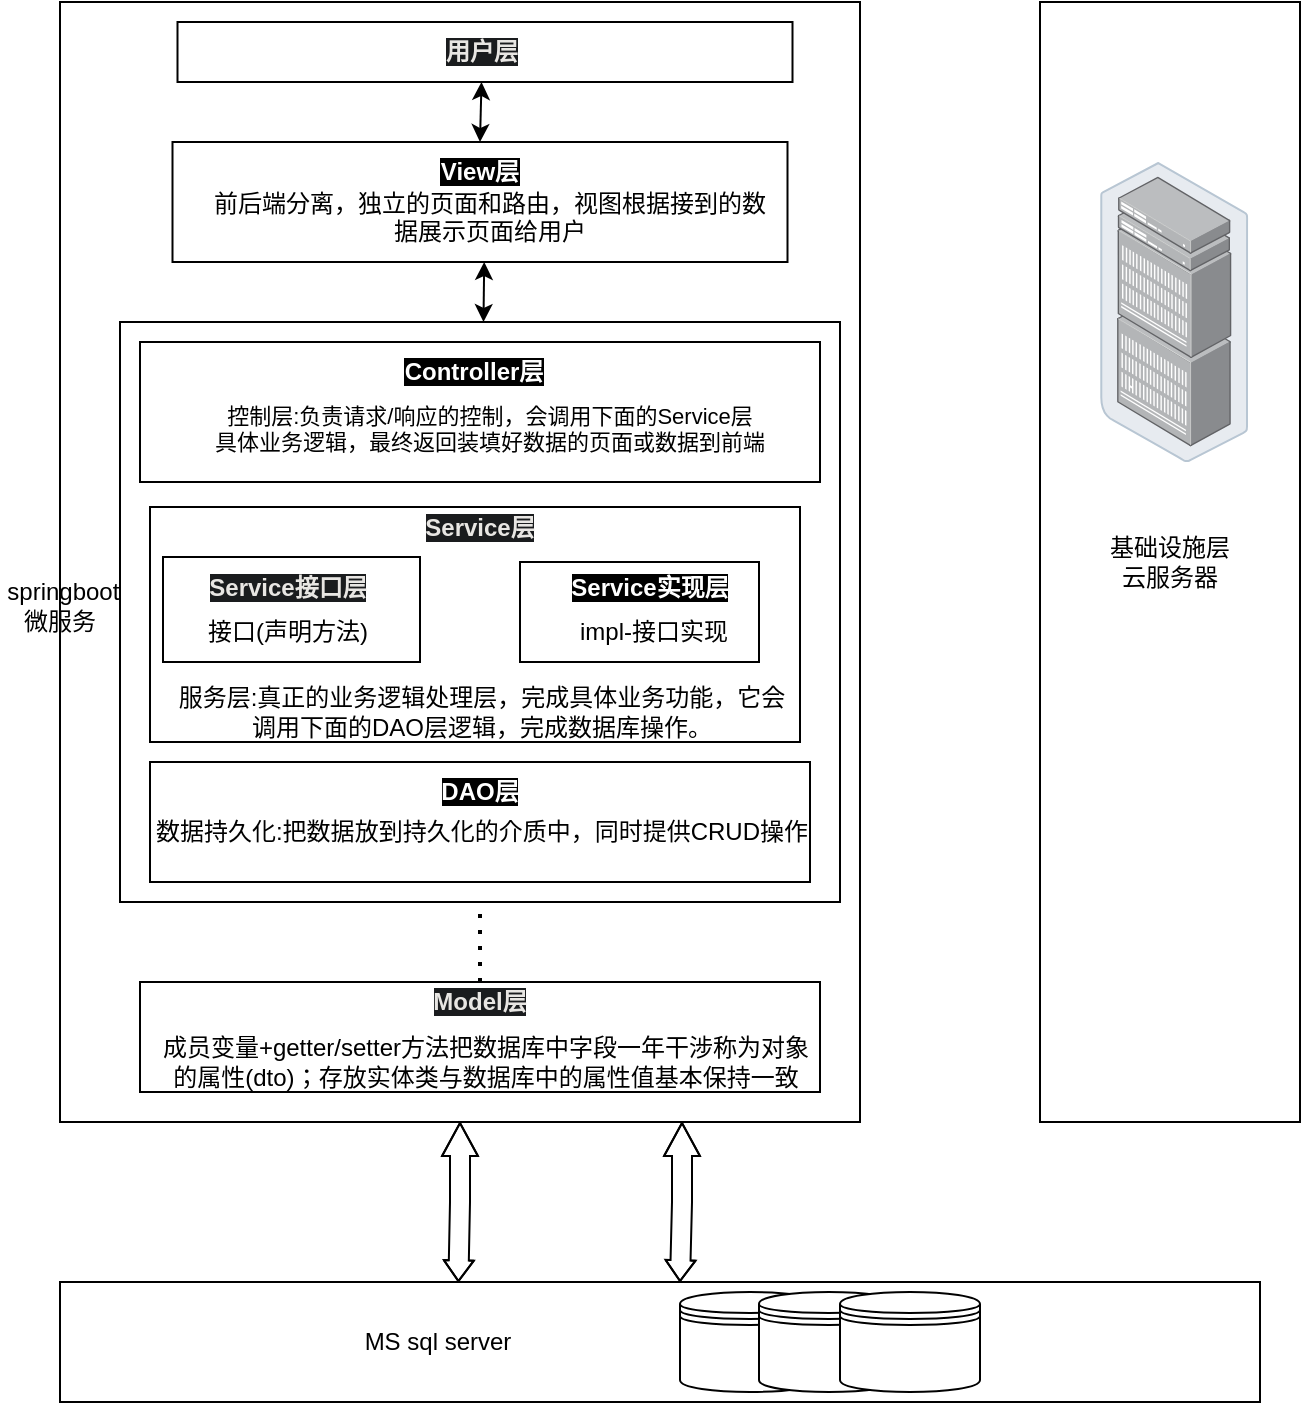 <mxfile version="21.1.8" type="github">
  <diagram name="第 1 页" id="4BP5UFmYmfHCPq6p5SqR">
    <mxGraphModel dx="1136" dy="608" grid="1" gridSize="10" guides="1" tooltips="1" connect="1" arrows="1" fold="1" page="1" pageScale="1" pageWidth="827" pageHeight="1169" math="0" shadow="0">
      <root>
        <mxCell id="0" />
        <mxCell id="1" parent="0" />
        <mxCell id="xWdIqqFXcE5dGAKo-V1U-1" value="" style="rounded=0;whiteSpace=wrap;html=1;" parent="1" vertex="1">
          <mxGeometry x="60" y="100" width="400" height="560" as="geometry" />
        </mxCell>
        <mxCell id="xWdIqqFXcE5dGAKo-V1U-2" value="基础设施层&lt;br&gt;云服务器" style="rounded=0;whiteSpace=wrap;html=1;" parent="1" vertex="1">
          <mxGeometry x="550" y="100" width="130" height="560" as="geometry" />
        </mxCell>
        <mxCell id="xWdIqqFXcE5dGAKo-V1U-3" value="&lt;p style=&quot;line-height: 120%;&quot;&gt;&lt;br&gt;&lt;/p&gt;" style="rounded=0;whiteSpace=wrap;html=1;" parent="1" vertex="1">
          <mxGeometry x="118.75" y="110" width="307.5" height="30" as="geometry" />
        </mxCell>
        <mxCell id="xWdIqqFXcE5dGAKo-V1U-4" value="" style="rounded=0;whiteSpace=wrap;html=1;" parent="1" vertex="1">
          <mxGeometry x="100" y="590" width="340" height="55" as="geometry" />
        </mxCell>
        <mxCell id="xWdIqqFXcE5dGAKo-V1U-5" value="" style="rounded=0;whiteSpace=wrap;html=1;" parent="1" vertex="1">
          <mxGeometry x="116.25" y="170" width="307.5" height="60" as="geometry" />
        </mxCell>
        <mxCell id="xWdIqqFXcE5dGAKo-V1U-6" value="&lt;div style=&quot;&quot;&gt;&lt;br&gt;&lt;/div&gt;" style="rounded=0;whiteSpace=wrap;html=1;align=left;" parent="1" vertex="1">
          <mxGeometry x="90" y="260" width="360" height="290" as="geometry" />
        </mxCell>
        <mxCell id="xWdIqqFXcE5dGAKo-V1U-7" value="" style="rounded=0;whiteSpace=wrap;html=1;" parent="1" vertex="1">
          <mxGeometry x="60" y="740" width="600" height="60" as="geometry" />
        </mxCell>
        <mxCell id="xWdIqqFXcE5dGAKo-V1U-8" value="" style="rounded=0;whiteSpace=wrap;html=1;" parent="1" vertex="1">
          <mxGeometry x="100" y="270" width="340" height="70" as="geometry" />
        </mxCell>
        <mxCell id="xWdIqqFXcE5dGAKo-V1U-9" value="" style="rounded=0;whiteSpace=wrap;html=1;" parent="1" vertex="1">
          <mxGeometry x="105" y="352.5" width="325" height="117.5" as="geometry" />
        </mxCell>
        <mxCell id="xWdIqqFXcE5dGAKo-V1U-10" value="" style="rounded=0;whiteSpace=wrap;html=1;" parent="1" vertex="1">
          <mxGeometry x="105" y="480" width="330" height="60" as="geometry" />
        </mxCell>
        <mxCell id="FF7UW5eRQw3FAe2rPzKe-4" value="" style="shape=datastore;whiteSpace=wrap;html=1;" vertex="1" parent="1">
          <mxGeometry x="370" y="745" width="70" height="50" as="geometry" />
        </mxCell>
        <mxCell id="FF7UW5eRQw3FAe2rPzKe-10" value="" style="image;points=[];aspect=fixed;html=1;align=center;shadow=0;dashed=0;image=img/lib/allied_telesis/storage/Datacenter_Server_Rack_EoR.svg;" vertex="1" parent="1">
          <mxGeometry x="580" y="180" width="74.22" height="150" as="geometry" />
        </mxCell>
        <mxCell id="FF7UW5eRQw3FAe2rPzKe-5" value="" style="shape=datastore;whiteSpace=wrap;html=1;" vertex="1" parent="1">
          <mxGeometry x="409.5" y="745" width="70" height="50" as="geometry" />
        </mxCell>
        <mxCell id="FF7UW5eRQw3FAe2rPzKe-11" value="" style="endArrow=none;dashed=1;html=1;dashPattern=1 3;strokeWidth=2;rounded=0;entryX=0.5;entryY=1;entryDx=0;entryDy=0;exitX=0.5;exitY=0;exitDx=0;exitDy=0;" edge="1" parent="1" source="xWdIqqFXcE5dGAKo-V1U-4" target="xWdIqqFXcE5dGAKo-V1U-6">
          <mxGeometry width="50" height="50" relative="1" as="geometry">
            <mxPoint x="280" y="540" as="sourcePoint" />
            <mxPoint x="330" y="490" as="targetPoint" />
          </mxGeometry>
        </mxCell>
        <mxCell id="FF7UW5eRQw3FAe2rPzKe-13" value="&lt;b&gt;&lt;span data-darkreader-inline-bgcolor=&quot;&quot; data-darkreader-inline-color=&quot;&quot; style=&quot;color: rgb(232, 230, 227); font-family: Helvetica; font-size: 12px; font-style: normal; font-variant-ligatures: normal; font-variant-caps: normal; letter-spacing: normal; orphans: 2; text-align: center; text-indent: 0px; text-transform: none; widows: 2; word-spacing: 0px; -webkit-text-stroke-width: 0px; background-color: rgb(26, 28, 30); text-decoration-thickness: initial; text-decoration-style: initial; text-decoration-color: initial; float: none; --darkreader-inline-color:#d8d4cf; --darkreader-inline-bgcolor:#151718; display: inline !important;&quot;&gt;用户层&lt;/span&gt;&lt;br&gt;&lt;/b&gt;" style="text;html=1;strokeColor=none;fillColor=none;align=center;verticalAlign=middle;whiteSpace=wrap;rounded=0;" vertex="1" parent="1">
          <mxGeometry x="240.75" y="110" width="60" height="30" as="geometry" />
        </mxCell>
        <mxCell id="FF7UW5eRQw3FAe2rPzKe-14" value="前后端分离，独立的页面和路由，&lt;span data-darkreader-inline-color=&quot;&quot; data-darkreader-inline-bgcolor=&quot;&quot; style=&quot;background-color: initial; color: rgb(0, 0, 0); --darkreader-inline-bgcolor: initial; --darkreader-inline-color:#e8e6e3;&quot;&gt;视图根据接到的数据&lt;/span&gt;&lt;span style=&quot;color: rgb(0, 0, 0); --darkreader-inline-color:#e8e6e3;&quot; data-darkreader-inline-color=&quot;&quot;&gt;展示页面给用户&lt;/span&gt;&lt;br&gt;&lt;div&gt;&lt;br&gt;&lt;/div&gt;" style="text;html=1;strokeColor=none;fillColor=none;align=center;verticalAlign=middle;whiteSpace=wrap;rounded=0;" vertex="1" parent="1">
          <mxGeometry x="130" y="200" width="290" height="30" as="geometry" />
        </mxCell>
        <mxCell id="FF7UW5eRQw3FAe2rPzKe-15" value="&lt;b&gt;&lt;font style=&quot;background-color: rgb(0, 0, 0);&quot; color=&quot;#ffffff&quot;&gt;View层&lt;/font&gt;&lt;br&gt;&lt;/b&gt;" style="text;html=1;strokeColor=none;fillColor=none;align=center;verticalAlign=middle;whiteSpace=wrap;rounded=0;" vertex="1" parent="1">
          <mxGeometry x="240" y="170" width="60" height="30" as="geometry" />
        </mxCell>
        <mxCell id="FF7UW5eRQw3FAe2rPzKe-16" value="&lt;b&gt;&lt;font style=&quot;background-color: rgb(0, 0, 0);&quot; color=&quot;#ffffff&quot;&gt;Controller层&lt;/font&gt;&lt;/b&gt;" style="text;html=1;strokeColor=none;fillColor=none;align=center;verticalAlign=middle;whiteSpace=wrap;rounded=0;" vertex="1" parent="1">
          <mxGeometry x="217" y="270" width="100" height="30" as="geometry" />
        </mxCell>
        <mxCell id="FF7UW5eRQw3FAe2rPzKe-17" value="&lt;div style=&quot;font-size: 11px;&quot;&gt;&lt;font style=&quot;font-size: 11px;&quot;&gt;控制层:负责请求/响应的控制，会调用下&lt;span data-darkreader-inline-color=&quot;&quot; data-darkreader-inline-bgcolor=&quot;&quot; style=&quot;background-color: initial; color: rgb(0, 0, 0); --darkreader-inline-bgcolor: initial; --darkreader-inline-color:#e8e6e3; font-size: 11px;&quot;&gt;面的Service层&lt;/span&gt;&lt;/font&gt;&lt;/div&gt;&lt;div style=&quot;font-size: 11px;&quot;&gt;&lt;font style=&quot;font-size: 11px;&quot;&gt;&lt;span data-darkreader-inline-color=&quot;&quot; data-darkreader-inline-bgcolor=&quot;&quot; style=&quot;background-color: initial; color: rgb(0, 0, 0); --darkreader-inline-bgcolor: initial; --darkreader-inline-color:#e8e6e3; font-size: 11px;&quot;&gt;具体业务逻辑，最终返回装&lt;/span&gt;&lt;span data-darkreader-inline-color=&quot;&quot; data-darkreader-inline-bgcolor=&quot;&quot; style=&quot;background-color: initial; color: rgb(0, 0, 0); --darkreader-inline-bgcolor: initial; --darkreader-inline-color:#e8e6e3; font-size: 11px;&quot;&gt;填好数据的页面或数据到前端&lt;/span&gt;&lt;/font&gt;&lt;/div&gt;&lt;div style=&quot;font-size: 11px;&quot;&gt;&lt;br style=&quot;font-size: 11px;&quot;&gt;&lt;/div&gt;" style="text;html=1;strokeColor=none;fillColor=none;align=center;verticalAlign=middle;whiteSpace=wrap;rounded=0;" vertex="1" parent="1">
          <mxGeometry x="105" y="310" width="340" height="20" as="geometry" />
        </mxCell>
        <mxCell id="FF7UW5eRQw3FAe2rPzKe-18" value="&amp;nbsp; &amp;nbsp;springboot微服务" style="text;html=1;strokeColor=none;fillColor=none;align=center;verticalAlign=middle;whiteSpace=wrap;rounded=0;" vertex="1" parent="1">
          <mxGeometry x="30" y="380" width="60" height="30" as="geometry" />
        </mxCell>
        <mxCell id="FF7UW5eRQw3FAe2rPzKe-20" value="&lt;span data-darkreader-inline-bgcolor=&quot;&quot; data-darkreader-inline-color=&quot;&quot; style=&quot;color: rgb(232, 230, 227); font-family: Helvetica; font-size: 12px; font-style: normal; font-variant-ligatures: normal; font-variant-caps: normal; letter-spacing: normal; orphans: 2; text-align: center; text-indent: 0px; text-transform: none; widows: 2; word-spacing: 0px; -webkit-text-stroke-width: 0px; background-color: rgb(26, 28, 30); text-decoration-thickness: initial; text-decoration-style: initial; text-decoration-color: initial; float: none; --darkreader-inline-color:#d8d4cf; --darkreader-inline-bgcolor:#151718; display: inline !important;&quot;&gt;&lt;b&gt;Service层&lt;/b&gt;&lt;/span&gt;" style="text;html=1;strokeColor=none;fillColor=none;align=center;verticalAlign=middle;whiteSpace=wrap;rounded=0;" vertex="1" parent="1">
          <mxGeometry x="240" y="347.5" width="60" height="30" as="geometry" />
        </mxCell>
        <mxCell id="FF7UW5eRQw3FAe2rPzKe-21" value="" style="rounded=0;whiteSpace=wrap;html=1;" vertex="1" parent="1">
          <mxGeometry x="111.5" y="377.5" width="128.5" height="52.5" as="geometry" />
        </mxCell>
        <mxCell id="FF7UW5eRQw3FAe2rPzKe-23" value="" style="rounded=0;whiteSpace=wrap;html=1;" vertex="1" parent="1">
          <mxGeometry x="290" y="380" width="119.5" height="50" as="geometry" />
        </mxCell>
        <mxCell id="FF7UW5eRQw3FAe2rPzKe-24" value="&lt;div&gt;接口&lt;span data-darkreader-inline-color=&quot;&quot; data-darkreader-inline-bgcolor=&quot;&quot; style=&quot;background-color: initial; color: rgb(0, 0, 0); --darkreader-inline-bgcolor: initial; --darkreader-inline-color:#e8e6e3;&quot;&gt;(声明方法)&lt;/span&gt;&lt;/div&gt;" style="text;html=1;strokeColor=none;fillColor=none;align=center;verticalAlign=middle;whiteSpace=wrap;rounded=0;" vertex="1" parent="1">
          <mxGeometry x="128" y="400" width="92" height="30" as="geometry" />
        </mxCell>
        <mxCell id="FF7UW5eRQw3FAe2rPzKe-25" value="&lt;b&gt;&lt;font style=&quot;background-color: rgb(0, 0, 0);&quot; color=&quot;#ffffff&quot;&gt;Service实现层&lt;/font&gt;&lt;/b&gt;" style="text;html=1;strokeColor=none;fillColor=none;align=center;verticalAlign=middle;whiteSpace=wrap;rounded=0;" vertex="1" parent="1">
          <mxGeometry x="310" y="377.5" width="90" height="30" as="geometry" />
        </mxCell>
        <mxCell id="FF7UW5eRQw3FAe2rPzKe-26" value="MS sql server" style="text;html=1;strokeColor=none;fillColor=none;align=center;verticalAlign=middle;whiteSpace=wrap;rounded=0;" vertex="1" parent="1">
          <mxGeometry x="168.25" y="755" width="162" height="30" as="geometry" />
        </mxCell>
        <mxCell id="FF7UW5eRQw3FAe2rPzKe-27" value="&lt;span data-darkreader-inline-bgcolor=&quot;&quot; data-darkreader-inline-color=&quot;&quot; style=&quot;color: rgb(232, 230, 227); font-family: Helvetica; font-size: 12px; font-style: normal; font-variant-ligatures: normal; font-variant-caps: normal; letter-spacing: normal; orphans: 2; text-align: center; text-indent: 0px; text-transform: none; widows: 2; word-spacing: 0px; -webkit-text-stroke-width: 0px; background-color: rgb(26, 28, 30); text-decoration-thickness: initial; text-decoration-style: initial; text-decoration-color: initial; float: none; --darkreader-inline-color:#d8d4cf; --darkreader-inline-bgcolor:#151718; display: inline !important;&quot;&gt;&lt;b&gt;Service接口层&lt;/b&gt;&lt;/span&gt;" style="text;html=1;strokeColor=none;fillColor=none;align=center;verticalAlign=middle;whiteSpace=wrap;rounded=0;" vertex="1" parent="1">
          <mxGeometry x="131" y="378" width="86" height="30" as="geometry" />
        </mxCell>
        <mxCell id="FF7UW5eRQw3FAe2rPzKe-28" value="&lt;div&gt;impl-接口实现&lt;/div&gt;" style="text;html=1;strokeColor=none;fillColor=none;align=center;verticalAlign=middle;whiteSpace=wrap;rounded=0;" vertex="1" parent="1">
          <mxGeometry x="314" y="400" width="86" height="30" as="geometry" />
        </mxCell>
        <mxCell id="FF7UW5eRQw3FAe2rPzKe-29" value="&lt;b&gt;&lt;font style=&quot;background-color: rgb(0, 0, 0);&quot; color=&quot;#ffffff&quot;&gt;DAO层&lt;/font&gt;&lt;/b&gt;" style="text;html=1;strokeColor=none;fillColor=none;align=center;verticalAlign=middle;whiteSpace=wrap;rounded=0;" vertex="1" parent="1">
          <mxGeometry x="240" y="480" width="60" height="30" as="geometry" />
        </mxCell>
        <mxCell id="FF7UW5eRQw3FAe2rPzKe-30" value="&lt;div&gt;服务层:真正的业务逻辑处理层，完成具体业务功能，&lt;span data-darkreader-inline-color=&quot;&quot; data-darkreader-inline-bgcolor=&quot;&quot; style=&quot;background-color: initial; color: rgb(0, 0, 0); --darkreader-inline-bgcolor: initial; --darkreader-inline-color:#e8e6e3;&quot;&gt;它会调用下面的DAO层逻辑，完成数据库操作。&lt;/span&gt;&lt;/div&gt;" style="text;html=1;strokeColor=none;fillColor=none;align=center;verticalAlign=middle;whiteSpace=wrap;rounded=0;" vertex="1" parent="1">
          <mxGeometry x="117.75" y="440" width="306" height="30" as="geometry" />
        </mxCell>
        <mxCell id="FF7UW5eRQw3FAe2rPzKe-31" value="&lt;div&gt;数据持久化:把数据&lt;span data-darkreader-inline-color=&quot;&quot; data-darkreader-inline-bgcolor=&quot;&quot; style=&quot;background-color: initial; color: rgb(0, 0, 0); --darkreader-inline-bgcolor: initial; --darkreader-inline-color:#e8e6e3;&quot;&gt;放到持久化的介质&lt;/span&gt;&lt;span style=&quot;color: rgb(0, 0, 0); --darkreader-inline-color:#e8e6e3;&quot; data-darkreader-inline-color=&quot;&quot;&gt;中，同时提供CRUD&lt;/span&gt;&lt;span data-darkreader-inline-bgcolor=&quot;&quot; style=&quot;background-color: initial; color: rgb(0, 0, 0); --darkreader-inline-color:#e8e6e3; --darkreader-inline-bgcolor: initial;&quot; data-darkreader-inline-color=&quot;&quot;&gt;操作&lt;/span&gt;&lt;/div&gt;" style="text;html=1;strokeColor=none;fillColor=none;align=center;verticalAlign=middle;whiteSpace=wrap;rounded=0;" vertex="1" parent="1">
          <mxGeometry x="105.75" y="500" width="330" height="30" as="geometry" />
        </mxCell>
        <mxCell id="FF7UW5eRQw3FAe2rPzKe-32" value="&lt;div&gt;成员变量+getter/setter方法&lt;span data-darkreader-inline-color=&quot;&quot; data-darkreader-inline-bgcolor=&quot;&quot; style=&quot;background-color: initial; color: rgb(0, 0, 0); --darkreader-inline-bgcolor: initial; --darkreader-inline-color:#e8e6e3;&quot;&gt;把数据库中字段一年干涉称&lt;/span&gt;&lt;span style=&quot;color: rgb(0, 0, 0); --darkreader-inline-color:#e8e6e3;&quot; data-darkreader-inline-color=&quot;&quot;&gt;为对象的属性(dto)&lt;/span&gt;&lt;span data-darkreader-inline-color=&quot;&quot; data-darkreader-inline-bgcolor=&quot;&quot; style=&quot;background-color: initial; color: rgb(0, 0, 0); --darkreader-inline-bgcolor: initial; --darkreader-inline-color:#e8e6e3;&quot;&gt;；存放实体类&lt;/span&gt;&lt;span style=&quot;color: rgb(0, 0, 0); --darkreader-inline-color:#e8e6e3;&quot; data-darkreader-inline-color=&quot;&quot;&gt;与数据库中的属性值基本保&lt;/span&gt;&lt;span data-darkreader-inline-bgcolor=&quot;&quot; style=&quot;background-color: initial; color: rgb(0, 0, 0); --darkreader-inline-color:#e8e6e3; --darkreader-inline-bgcolor: initial;&quot; data-darkreader-inline-color=&quot;&quot;&gt;持一致&lt;/span&gt;&lt;/div&gt;" style="text;html=1;strokeColor=none;fillColor=none;align=center;verticalAlign=middle;whiteSpace=wrap;rounded=0;" vertex="1" parent="1">
          <mxGeometry x="107.5" y="615" width="330" height="30" as="geometry" />
        </mxCell>
        <mxCell id="FF7UW5eRQw3FAe2rPzKe-36" value="" style="shape=datastore;whiteSpace=wrap;html=1;" vertex="1" parent="1">
          <mxGeometry x="450" y="745" width="70" height="50" as="geometry" />
        </mxCell>
        <mxCell id="FF7UW5eRQw3FAe2rPzKe-33" value="&lt;span data-darkreader-inline-bgcolor=&quot;&quot; data-darkreader-inline-color=&quot;&quot; style=&quot;color: rgb(232, 230, 227); font-family: Helvetica; font-size: 12px; font-style: normal; font-variant-ligatures: normal; font-variant-caps: normal; letter-spacing: normal; orphans: 2; text-align: center; text-indent: 0px; text-transform: none; widows: 2; word-spacing: 0px; -webkit-text-stroke-width: 0px; background-color: rgb(26, 28, 30); text-decoration-thickness: initial; text-decoration-style: initial; text-decoration-color: initial; float: none; display: inline !important; --darkreader-inline-color:#d8d4cf; --darkreader-inline-bgcolor:#151718;&quot;&gt;&lt;b&gt;Model层&lt;/b&gt;&lt;/span&gt;" style="text;html=1;strokeColor=none;fillColor=none;align=center;verticalAlign=middle;whiteSpace=wrap;rounded=0;" vertex="1" parent="1">
          <mxGeometry x="240" y="585" width="60" height="30" as="geometry" />
        </mxCell>
        <mxCell id="FF7UW5eRQw3FAe2rPzKe-35" value="" style="shape=flexArrow;endArrow=classic;startArrow=classic;html=1;rounded=0;endWidth=6.933;endSize=5.179;startWidth=4;startSize=3.12;entryX=0.5;entryY=1;entryDx=0;entryDy=0;exitX=0.332;exitY=0.001;exitDx=0;exitDy=0;exitPerimeter=0;" edge="1" parent="1" source="xWdIqqFXcE5dGAKo-V1U-7" target="xWdIqqFXcE5dGAKo-V1U-1">
          <mxGeometry width="100" height="100" relative="1" as="geometry">
            <mxPoint x="230" y="760" as="sourcePoint" />
            <mxPoint x="330" y="660" as="targetPoint" />
            <Array as="points">
              <mxPoint x="260" y="700" />
            </Array>
          </mxGeometry>
        </mxCell>
        <mxCell id="FF7UW5eRQw3FAe2rPzKe-37" value="" style="endArrow=classic;startArrow=classic;html=1;rounded=0;entryX=0.5;entryY=1;entryDx=0;entryDy=0;exitX=0.5;exitY=0;exitDx=0;exitDy=0;" edge="1" parent="1" source="FF7UW5eRQw3FAe2rPzKe-15" target="FF7UW5eRQw3FAe2rPzKe-13">
          <mxGeometry width="50" height="50" relative="1" as="geometry">
            <mxPoint x="240" y="190" as="sourcePoint" />
            <mxPoint x="290" y="140" as="targetPoint" />
          </mxGeometry>
        </mxCell>
        <mxCell id="FF7UW5eRQw3FAe2rPzKe-38" value="" style="endArrow=classic;startArrow=classic;html=1;rounded=0;entryX=0.49;entryY=1;entryDx=0;entryDy=0;entryPerimeter=0;" edge="1" parent="1" source="xWdIqqFXcE5dGAKo-V1U-6" target="FF7UW5eRQw3FAe2rPzKe-14">
          <mxGeometry width="50" height="50" relative="1" as="geometry">
            <mxPoint x="224.25" y="280" as="sourcePoint" />
            <mxPoint x="274.25" y="230" as="targetPoint" />
          </mxGeometry>
        </mxCell>
        <mxCell id="FF7UW5eRQw3FAe2rPzKe-39" value="" style="shape=flexArrow;endArrow=classic;startArrow=classic;html=1;rounded=0;endWidth=6.933;endSize=5.179;startWidth=4;startSize=3.12;entryX=0.5;entryY=1;entryDx=0;entryDy=0;exitX=0.332;exitY=0.001;exitDx=0;exitDy=0;exitPerimeter=0;" edge="1" parent="1">
          <mxGeometry width="100" height="100" relative="1" as="geometry">
            <mxPoint x="370" y="740" as="sourcePoint" />
            <mxPoint x="371" y="660" as="targetPoint" />
            <Array as="points">
              <mxPoint x="371" y="700" />
            </Array>
          </mxGeometry>
        </mxCell>
      </root>
    </mxGraphModel>
  </diagram>
</mxfile>
